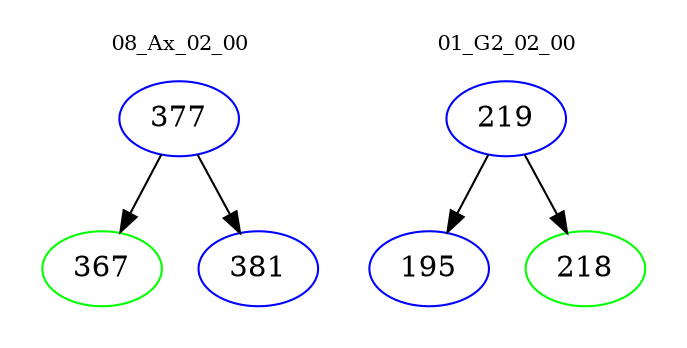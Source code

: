 digraph{
subgraph cluster_0 {
color = white
label = "08_Ax_02_00";
fontsize=10;
T0_377 [label="377", color="blue"]
T0_377 -> T0_367 [color="black"]
T0_367 [label="367", color="green"]
T0_377 -> T0_381 [color="black"]
T0_381 [label="381", color="blue"]
}
subgraph cluster_1 {
color = white
label = "01_G2_02_00";
fontsize=10;
T1_219 [label="219", color="blue"]
T1_219 -> T1_195 [color="black"]
T1_195 [label="195", color="blue"]
T1_219 -> T1_218 [color="black"]
T1_218 [label="218", color="green"]
}
}
